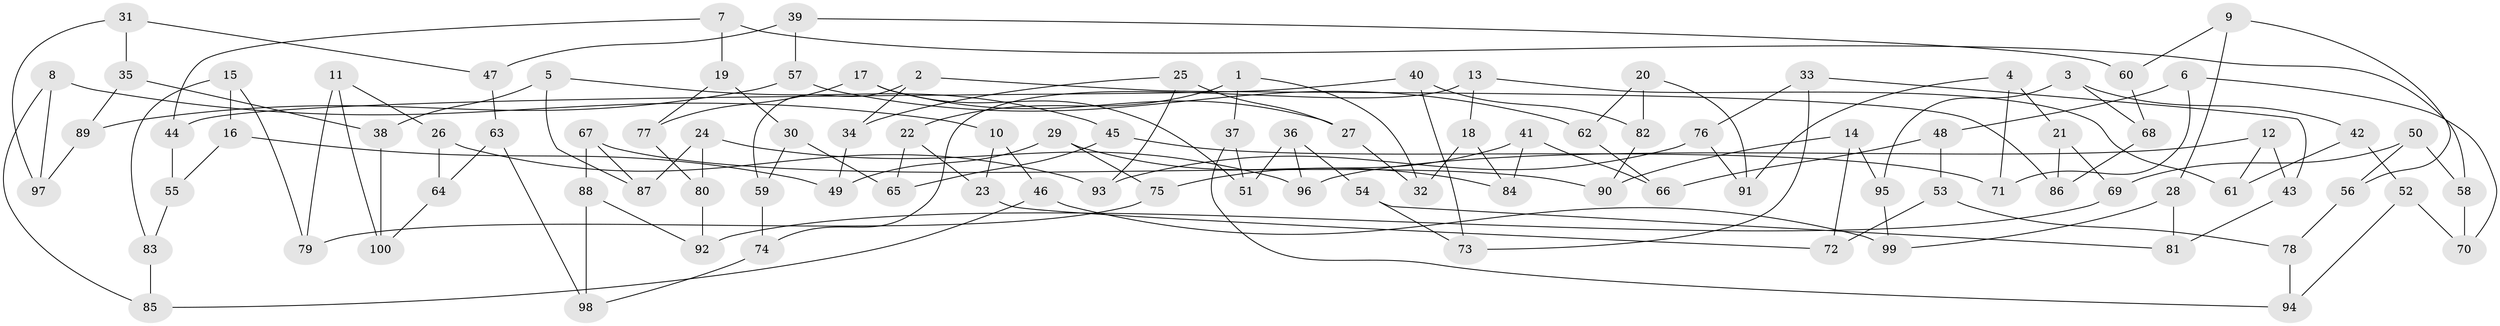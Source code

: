 // Generated by graph-tools (version 1.1) at 2025/11/02/21/25 10:11:15]
// undirected, 100 vertices, 150 edges
graph export_dot {
graph [start="1"]
  node [color=gray90,style=filled];
  1;
  2;
  3;
  4;
  5;
  6;
  7;
  8;
  9;
  10;
  11;
  12;
  13;
  14;
  15;
  16;
  17;
  18;
  19;
  20;
  21;
  22;
  23;
  24;
  25;
  26;
  27;
  28;
  29;
  30;
  31;
  32;
  33;
  34;
  35;
  36;
  37;
  38;
  39;
  40;
  41;
  42;
  43;
  44;
  45;
  46;
  47;
  48;
  49;
  50;
  51;
  52;
  53;
  54;
  55;
  56;
  57;
  58;
  59;
  60;
  61;
  62;
  63;
  64;
  65;
  66;
  67;
  68;
  69;
  70;
  71;
  72;
  73;
  74;
  75;
  76;
  77;
  78;
  79;
  80;
  81;
  82;
  83;
  84;
  85;
  86;
  87;
  88;
  89;
  90;
  91;
  92;
  93;
  94;
  95;
  96;
  97;
  98;
  99;
  100;
  1 -- 22;
  1 -- 32;
  1 -- 37;
  2 -- 34;
  2 -- 86;
  2 -- 59;
  3 -- 68;
  3 -- 42;
  3 -- 95;
  4 -- 71;
  4 -- 91;
  4 -- 21;
  5 -- 38;
  5 -- 45;
  5 -- 87;
  6 -- 70;
  6 -- 71;
  6 -- 48;
  7 -- 19;
  7 -- 44;
  7 -- 58;
  8 -- 97;
  8 -- 10;
  8 -- 85;
  9 -- 28;
  9 -- 60;
  9 -- 56;
  10 -- 23;
  10 -- 46;
  11 -- 79;
  11 -- 100;
  11 -- 26;
  12 -- 96;
  12 -- 61;
  12 -- 43;
  13 -- 18;
  13 -- 61;
  13 -- 74;
  14 -- 95;
  14 -- 90;
  14 -- 72;
  15 -- 16;
  15 -- 79;
  15 -- 83;
  16 -- 55;
  16 -- 49;
  17 -- 27;
  17 -- 77;
  17 -- 51;
  18 -- 84;
  18 -- 32;
  19 -- 30;
  19 -- 77;
  20 -- 91;
  20 -- 82;
  20 -- 62;
  21 -- 69;
  21 -- 86;
  22 -- 23;
  22 -- 65;
  23 -- 72;
  24 -- 96;
  24 -- 80;
  24 -- 87;
  25 -- 93;
  25 -- 27;
  25 -- 34;
  26 -- 93;
  26 -- 64;
  27 -- 32;
  28 -- 99;
  28 -- 81;
  29 -- 49;
  29 -- 84;
  29 -- 75;
  30 -- 65;
  30 -- 59;
  31 -- 97;
  31 -- 47;
  31 -- 35;
  33 -- 73;
  33 -- 43;
  33 -- 76;
  34 -- 49;
  35 -- 38;
  35 -- 89;
  36 -- 54;
  36 -- 51;
  36 -- 96;
  37 -- 94;
  37 -- 51;
  38 -- 100;
  39 -- 47;
  39 -- 57;
  39 -- 60;
  40 -- 73;
  40 -- 82;
  40 -- 44;
  41 -- 75;
  41 -- 66;
  41 -- 84;
  42 -- 61;
  42 -- 52;
  43 -- 81;
  44 -- 55;
  45 -- 65;
  45 -- 71;
  46 -- 85;
  46 -- 99;
  47 -- 63;
  48 -- 53;
  48 -- 66;
  50 -- 69;
  50 -- 56;
  50 -- 58;
  52 -- 70;
  52 -- 94;
  53 -- 78;
  53 -- 72;
  54 -- 73;
  54 -- 81;
  55 -- 83;
  56 -- 78;
  57 -- 62;
  57 -- 89;
  58 -- 70;
  59 -- 74;
  60 -- 68;
  62 -- 66;
  63 -- 98;
  63 -- 64;
  64 -- 100;
  67 -- 90;
  67 -- 88;
  67 -- 87;
  68 -- 86;
  69 -- 92;
  74 -- 98;
  75 -- 79;
  76 -- 91;
  76 -- 93;
  77 -- 80;
  78 -- 94;
  80 -- 92;
  82 -- 90;
  83 -- 85;
  88 -- 92;
  88 -- 98;
  89 -- 97;
  95 -- 99;
}
